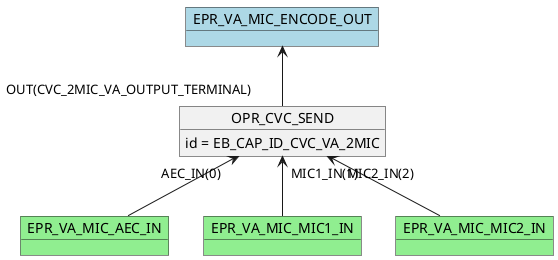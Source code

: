 @startuml

    object OPR_CVC_SEND
    OPR_CVC_SEND : id = EB_CAP_ID_CVC_VA_2MIC
    object EPR_VA_MIC_AEC_IN #lightgreen
    OPR_CVC_SEND "AEC_IN(0)" <-- EPR_VA_MIC_AEC_IN
    object EPR_VA_MIC_MIC1_IN #lightgreen
    OPR_CVC_SEND "MIC1_IN(1)" <-- EPR_VA_MIC_MIC1_IN
    object EPR_VA_MIC_MIC2_IN #lightgreen
    OPR_CVC_SEND "MIC2_IN(2)" <-- EPR_VA_MIC_MIC2_IN
    object EPR_VA_MIC_ENCODE_OUT #lightblue
    EPR_VA_MIC_ENCODE_OUT <-- "OUT(CVC_2MIC_VA_OUTPUT_TERMINAL)" OPR_CVC_SEND
@enduml
